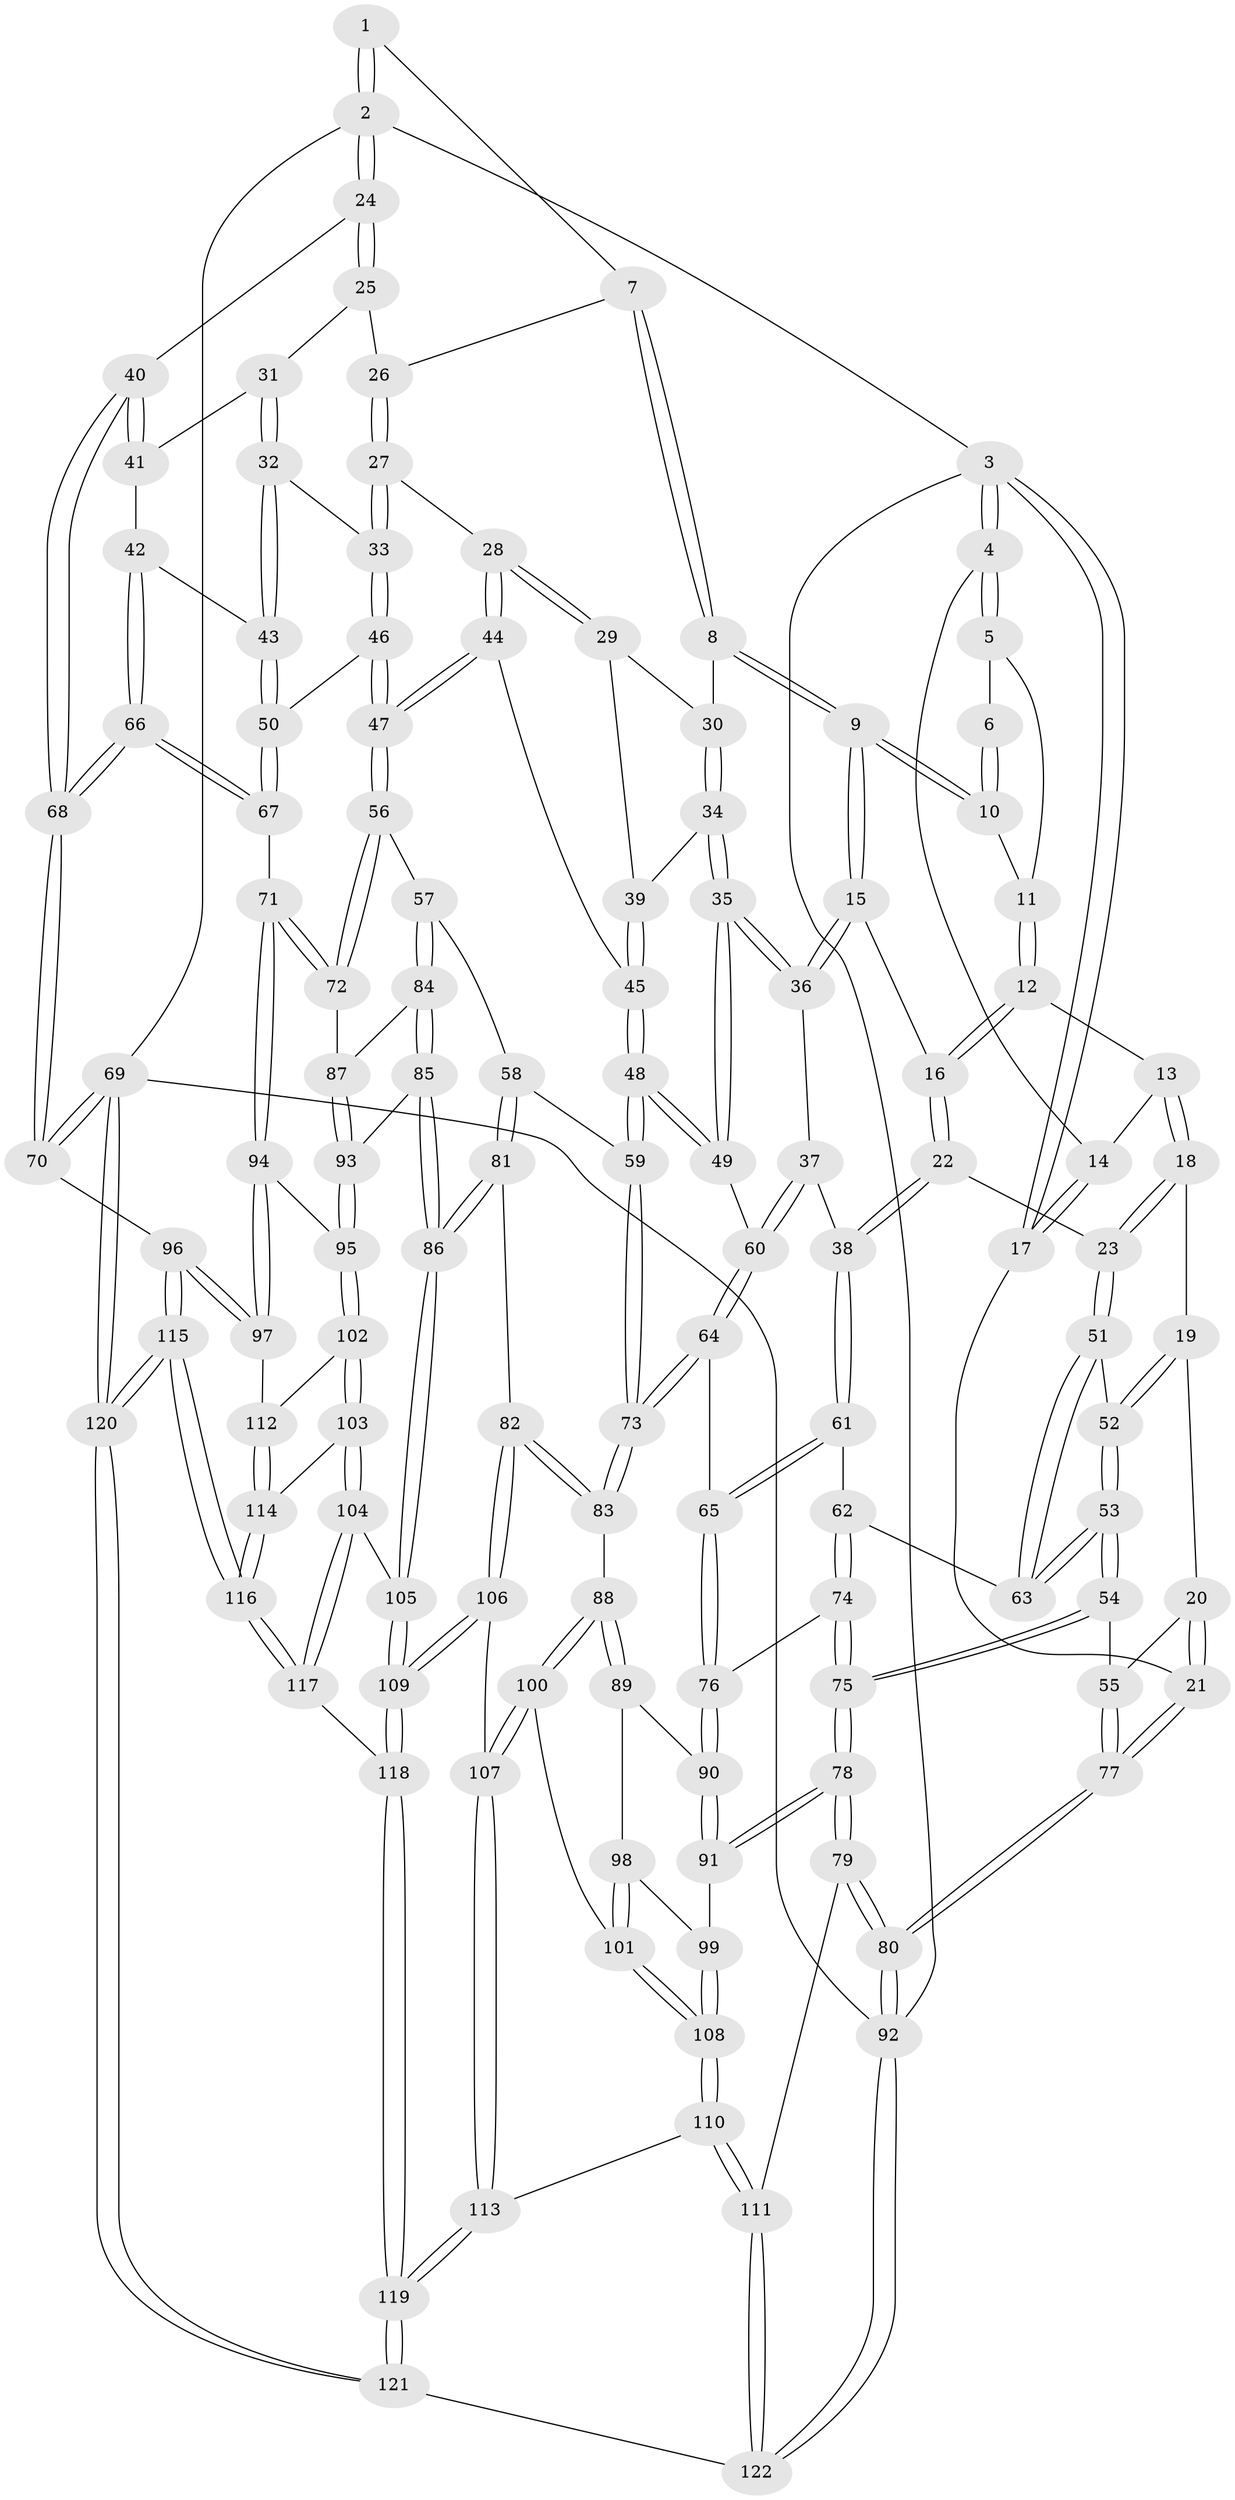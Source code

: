 // Generated by graph-tools (version 1.1) at 2025/11/02/27/25 16:11:59]
// undirected, 122 vertices, 302 edges
graph export_dot {
graph [start="1"]
  node [color=gray90,style=filled];
  1 [pos="+0.6707875186535317+0"];
  2 [pos="+1+0"];
  3 [pos="+0+0"];
  4 [pos="+0+0"];
  5 [pos="+0+0"];
  6 [pos="+0.32972745547616306+0"];
  7 [pos="+0.6288885574649884+0.12025016338668383"];
  8 [pos="+0.4643600419610627+0.1835846573124511"];
  9 [pos="+0.4140108691539627+0.19281675018151054"];
  10 [pos="+0.3382148443529477+0.08192622565057416"];
  11 [pos="+0.15510641757863924+0.10951170396177322"];
  12 [pos="+0.14451178570983406+0.16719979627817189"];
  13 [pos="+0.07924611699728804+0.2221734236695836"];
  14 [pos="+0.07608705812056618+0.22119987643477443"];
  15 [pos="+0.40937294336029934+0.19948643581717876"];
  16 [pos="+0.27932139404351936+0.26527025795633113"];
  17 [pos="+0+0.187834341695588"];
  18 [pos="+0.09074192959412004+0.3254035644153128"];
  19 [pos="+0.04897364531749056+0.36378468207401793"];
  20 [pos="+0.043564401351093816+0.36529522050784435"];
  21 [pos="+0+0.3941864488004652"];
  22 [pos="+0.23427434087740956+0.35766419368942276"];
  23 [pos="+0.20661979275762254+0.36245664010292966"];
  24 [pos="+1+0"];
  25 [pos="+0.8550589729070223+0.17364922254075735"];
  26 [pos="+0.6462760802771744+0.14110163366773298"];
  27 [pos="+0.6756456307143287+0.26407847837283627"];
  28 [pos="+0.6353496987423216+0.3385202650265758"];
  29 [pos="+0.5527222433537196+0.3485246695525714"];
  30 [pos="+0.5288000203267108+0.3262747216829741"];
  31 [pos="+0.8533411617474832+0.3135067126232952"];
  32 [pos="+0.8329331872521001+0.3429470244028594"];
  33 [pos="+0.7846021189983906+0.3468993294283061"];
  34 [pos="+0.474871190291993+0.3807066022423722"];
  35 [pos="+0.4351211169845839+0.3860873149402655"];
  36 [pos="+0.4209639058227025+0.3214029702245593"];
  37 [pos="+0.2871218364270631+0.395733919926969"];
  38 [pos="+0.2543975751829324+0.38292480030719045"];
  39 [pos="+0.5294250007609627+0.38565332066330044"];
  40 [pos="+1+0.026001708059571072"];
  41 [pos="+0.9833240890172118+0.2764328740069604"];
  42 [pos="+0.9181311551156529+0.4100901428589029"];
  43 [pos="+0.8759564636573313+0.38934695216603005"];
  44 [pos="+0.6338853652082385+0.35886725698486854"];
  45 [pos="+0.551330286607766+0.4195068940962546"];
  46 [pos="+0.7409648892571313+0.46691550966320217"];
  47 [pos="+0.6704792086592761+0.5063471503578532"];
  48 [pos="+0.5468306621585795+0.5098751783943108"];
  49 [pos="+0.4175464010750424+0.44711238973890044"];
  50 [pos="+0.8174362249363378+0.49361678781068247"];
  51 [pos="+0.17895505947318247+0.41284354476039553"];
  52 [pos="+0.08581945561530854+0.43929200334164076"];
  53 [pos="+0.10063317017350056+0.5068630810099056"];
  54 [pos="+0.06908132244725049+0.5319699236132319"];
  55 [pos="+0.02140526670682199+0.5310720355697687"];
  56 [pos="+0.6594766988806323+0.5237880406912592"];
  57 [pos="+0.6545514314778439+0.5265593512654566"];
  58 [pos="+0.5945288185849703+0.5348197063487355"];
  59 [pos="+0.5468570000691807+0.5099052906818734"];
  60 [pos="+0.39819879749399467+0.4580273874965964"];
  61 [pos="+0.2512145828331727+0.5044532524818112"];
  62 [pos="+0.16468371120492814+0.5128574550121959"];
  63 [pos="+0.1481745047383743+0.5026794183737164"];
  64 [pos="+0.3463183307917299+0.5630706782991093"];
  65 [pos="+0.3103384470301994+0.5639022456692004"];
  66 [pos="+1+0.5816310800420887"];
  67 [pos="+0.9201566109365913+0.5989239788861762"];
  68 [pos="+1+0.5951790364844632"];
  69 [pos="+1+1"];
  70 [pos="+1+0.6688122519667222"];
  71 [pos="+0.8608261276483713+0.6313598026638063"];
  72 [pos="+0.7882969404361664+0.6180986229648565"];
  73 [pos="+0.40089707903453986+0.6295512432594911"];
  74 [pos="+0.17783832533952493+0.5692643151712184"];
  75 [pos="+0.12329443792318627+0.6683371655039503"];
  76 [pos="+0.26999594003115807+0.5978711135218446"];
  77 [pos="+0+0.5753961176771962"];
  78 [pos="+0.12434903768417849+0.6991974814533932"];
  79 [pos="+0.05919987031385723+0.7532523709014299"];
  80 [pos="+0+0.7969479965843629"];
  81 [pos="+0.5309635248717833+0.6947748722706945"];
  82 [pos="+0.5178552559298956+0.6972328815898499"];
  83 [pos="+0.4059570013291188+0.644829381189109"];
  84 [pos="+0.6660627127935513+0.6282465366841364"];
  85 [pos="+0.6547608527383421+0.707404706411812"];
  86 [pos="+0.6176534914377133+0.7451362837230986"];
  87 [pos="+0.7367481691534787+0.6612397661945704"];
  88 [pos="+0.3668943991433929+0.7026196082202109"];
  89 [pos="+0.29725719006071816+0.7086046570974636"];
  90 [pos="+0.25334204177722025+0.6280469404411153"];
  91 [pos="+0.14373919600898888+0.6990283038763135"];
  92 [pos="+0+1"];
  93 [pos="+0.7163032188840083+0.697857764926669"];
  94 [pos="+0.8212953554584871+0.7283522824021735"];
  95 [pos="+0.7849595029287144+0.753802160138162"];
  96 [pos="+0.9061359301666692+0.8151589424797442"];
  97 [pos="+0.9060246942863055+0.8151385733249267"];
  98 [pos="+0.2809268571369102+0.7234439041214399"];
  99 [pos="+0.1951472958972975+0.7255910982809445"];
  100 [pos="+0.37217171934088134+0.7743827664525708"];
  101 [pos="+0.28731668099755947+0.7923603400114235"];
  102 [pos="+0.7626518514089745+0.7961897305083457"];
  103 [pos="+0.7417927418054755+0.8207826124447158"];
  104 [pos="+0.7196770949513553+0.8350829096948585"];
  105 [pos="+0.6467489499097925+0.8352328255661248"];
  106 [pos="+0.4557161481649275+0.8239720675674995"];
  107 [pos="+0.40781357391118633+0.824835949954007"];
  108 [pos="+0.2589256270314293+0.8265287912522147"];
  109 [pos="+0.5715861925898815+0.9370653904276626"];
  110 [pos="+0.23958988968079073+0.9328197758509994"];
  111 [pos="+0.22976678540209278+0.9432823541215386"];
  112 [pos="+0.8722559493155204+0.8310537940293464"];
  113 [pos="+0.354004024306123+0.8905099223316811"];
  114 [pos="+0.838089598302215+0.8662819322340591"];
  115 [pos="+0.9804058477540661+1"];
  116 [pos="+0.8416880412124451+1"];
  117 [pos="+0.7797422739556854+0.9371143519233449"];
  118 [pos="+0.5702117067726463+0.9513472609836006"];
  119 [pos="+0.5524031682003347+1"];
  120 [pos="+1+1"];
  121 [pos="+0.5575244327222365+1"];
  122 [pos="+0.15475346390822564+1"];
  1 -- 2;
  1 -- 2;
  1 -- 7;
  2 -- 3;
  2 -- 24;
  2 -- 24;
  2 -- 69;
  3 -- 4;
  3 -- 4;
  3 -- 17;
  3 -- 17;
  3 -- 92;
  4 -- 5;
  4 -- 5;
  4 -- 14;
  5 -- 6;
  5 -- 11;
  6 -- 10;
  6 -- 10;
  7 -- 8;
  7 -- 8;
  7 -- 26;
  8 -- 9;
  8 -- 9;
  8 -- 30;
  9 -- 10;
  9 -- 10;
  9 -- 15;
  9 -- 15;
  10 -- 11;
  11 -- 12;
  11 -- 12;
  12 -- 13;
  12 -- 16;
  12 -- 16;
  13 -- 14;
  13 -- 18;
  13 -- 18;
  14 -- 17;
  14 -- 17;
  15 -- 16;
  15 -- 36;
  15 -- 36;
  16 -- 22;
  16 -- 22;
  17 -- 21;
  18 -- 19;
  18 -- 23;
  18 -- 23;
  19 -- 20;
  19 -- 52;
  19 -- 52;
  20 -- 21;
  20 -- 21;
  20 -- 55;
  21 -- 77;
  21 -- 77;
  22 -- 23;
  22 -- 38;
  22 -- 38;
  23 -- 51;
  23 -- 51;
  24 -- 25;
  24 -- 25;
  24 -- 40;
  25 -- 26;
  25 -- 31;
  26 -- 27;
  26 -- 27;
  27 -- 28;
  27 -- 33;
  27 -- 33;
  28 -- 29;
  28 -- 29;
  28 -- 44;
  28 -- 44;
  29 -- 30;
  29 -- 39;
  30 -- 34;
  30 -- 34;
  31 -- 32;
  31 -- 32;
  31 -- 41;
  32 -- 33;
  32 -- 43;
  32 -- 43;
  33 -- 46;
  33 -- 46;
  34 -- 35;
  34 -- 35;
  34 -- 39;
  35 -- 36;
  35 -- 36;
  35 -- 49;
  35 -- 49;
  36 -- 37;
  37 -- 38;
  37 -- 60;
  37 -- 60;
  38 -- 61;
  38 -- 61;
  39 -- 45;
  39 -- 45;
  40 -- 41;
  40 -- 41;
  40 -- 68;
  40 -- 68;
  41 -- 42;
  42 -- 43;
  42 -- 66;
  42 -- 66;
  43 -- 50;
  43 -- 50;
  44 -- 45;
  44 -- 47;
  44 -- 47;
  45 -- 48;
  45 -- 48;
  46 -- 47;
  46 -- 47;
  46 -- 50;
  47 -- 56;
  47 -- 56;
  48 -- 49;
  48 -- 49;
  48 -- 59;
  48 -- 59;
  49 -- 60;
  50 -- 67;
  50 -- 67;
  51 -- 52;
  51 -- 63;
  51 -- 63;
  52 -- 53;
  52 -- 53;
  53 -- 54;
  53 -- 54;
  53 -- 63;
  53 -- 63;
  54 -- 55;
  54 -- 75;
  54 -- 75;
  55 -- 77;
  55 -- 77;
  56 -- 57;
  56 -- 72;
  56 -- 72;
  57 -- 58;
  57 -- 84;
  57 -- 84;
  58 -- 59;
  58 -- 81;
  58 -- 81;
  59 -- 73;
  59 -- 73;
  60 -- 64;
  60 -- 64;
  61 -- 62;
  61 -- 65;
  61 -- 65;
  62 -- 63;
  62 -- 74;
  62 -- 74;
  64 -- 65;
  64 -- 73;
  64 -- 73;
  65 -- 76;
  65 -- 76;
  66 -- 67;
  66 -- 67;
  66 -- 68;
  66 -- 68;
  67 -- 71;
  68 -- 70;
  68 -- 70;
  69 -- 70;
  69 -- 70;
  69 -- 120;
  69 -- 120;
  69 -- 92;
  70 -- 96;
  71 -- 72;
  71 -- 72;
  71 -- 94;
  71 -- 94;
  72 -- 87;
  73 -- 83;
  73 -- 83;
  74 -- 75;
  74 -- 75;
  74 -- 76;
  75 -- 78;
  75 -- 78;
  76 -- 90;
  76 -- 90;
  77 -- 80;
  77 -- 80;
  78 -- 79;
  78 -- 79;
  78 -- 91;
  78 -- 91;
  79 -- 80;
  79 -- 80;
  79 -- 111;
  80 -- 92;
  80 -- 92;
  81 -- 82;
  81 -- 86;
  81 -- 86;
  82 -- 83;
  82 -- 83;
  82 -- 106;
  82 -- 106;
  83 -- 88;
  84 -- 85;
  84 -- 85;
  84 -- 87;
  85 -- 86;
  85 -- 86;
  85 -- 93;
  86 -- 105;
  86 -- 105;
  87 -- 93;
  87 -- 93;
  88 -- 89;
  88 -- 89;
  88 -- 100;
  88 -- 100;
  89 -- 90;
  89 -- 98;
  90 -- 91;
  90 -- 91;
  91 -- 99;
  92 -- 122;
  92 -- 122;
  93 -- 95;
  93 -- 95;
  94 -- 95;
  94 -- 97;
  94 -- 97;
  95 -- 102;
  95 -- 102;
  96 -- 97;
  96 -- 97;
  96 -- 115;
  96 -- 115;
  97 -- 112;
  98 -- 99;
  98 -- 101;
  98 -- 101;
  99 -- 108;
  99 -- 108;
  100 -- 101;
  100 -- 107;
  100 -- 107;
  101 -- 108;
  101 -- 108;
  102 -- 103;
  102 -- 103;
  102 -- 112;
  103 -- 104;
  103 -- 104;
  103 -- 114;
  104 -- 105;
  104 -- 117;
  104 -- 117;
  105 -- 109;
  105 -- 109;
  106 -- 107;
  106 -- 109;
  106 -- 109;
  107 -- 113;
  107 -- 113;
  108 -- 110;
  108 -- 110;
  109 -- 118;
  109 -- 118;
  110 -- 111;
  110 -- 111;
  110 -- 113;
  111 -- 122;
  111 -- 122;
  112 -- 114;
  112 -- 114;
  113 -- 119;
  113 -- 119;
  114 -- 116;
  114 -- 116;
  115 -- 116;
  115 -- 116;
  115 -- 120;
  115 -- 120;
  116 -- 117;
  116 -- 117;
  117 -- 118;
  118 -- 119;
  118 -- 119;
  119 -- 121;
  119 -- 121;
  120 -- 121;
  120 -- 121;
  121 -- 122;
}
